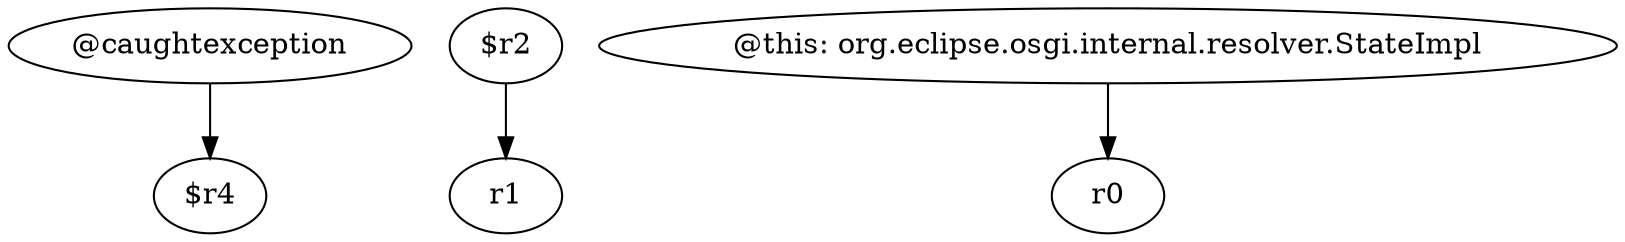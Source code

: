 digraph g {
0[label="@caughtexception"]
1[label="$r4"]
0->1[label=""]
2[label="$r2"]
3[label="r1"]
2->3[label=""]
4[label="@this: org.eclipse.osgi.internal.resolver.StateImpl"]
5[label="r0"]
4->5[label=""]
}